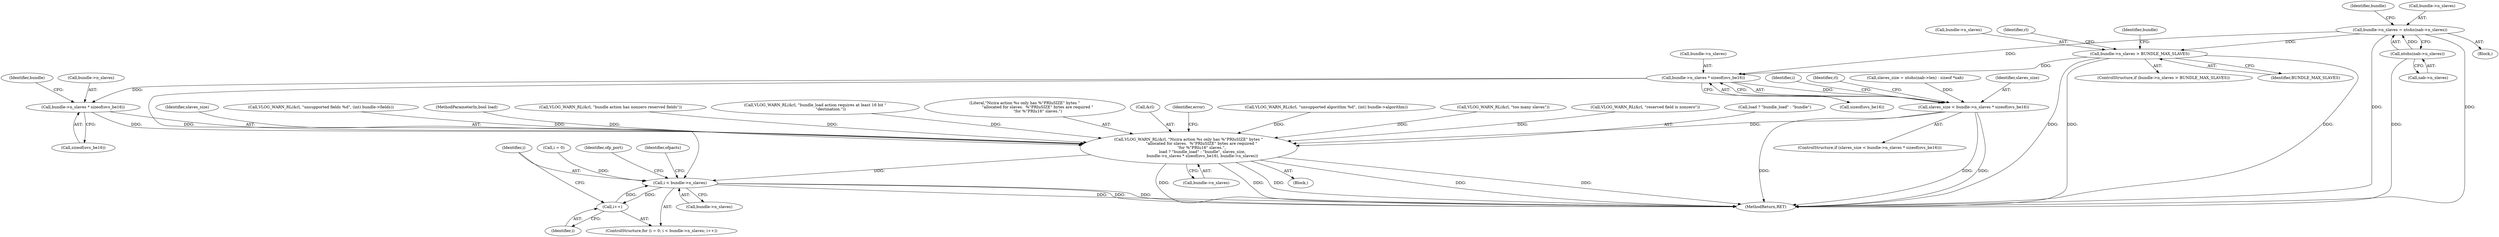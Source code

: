 digraph "1_ovs_9237a63c47bd314b807cda0bd2216264e82edbe8@API" {
"1000334" [label="(Call,bundle->n_slaves * sizeof(ovs_be16))"];
"1000122" [label="(Call,bundle->n_slaves = ntohs(nab->n_slaves))"];
"1000126" [label="(Call,ntohs(nab->n_slaves))"];
"1000191" [label="(Call,bundle->n_slaves > BUNDLE_MAX_SLAVES)"];
"1000332" [label="(Call,slaves_size < bundle->n_slaves * sizeof(ovs_be16))"];
"1000341" [label="(Call,VLOG_WARN_RL(&rl, \"Nicira action %s only has %\"PRIuSIZE\" bytes \"\n                     \"allocated for slaves.  %\"PRIuSIZE\" bytes are required \"\n                     \"for %\"PRIu16\" slaves.\",\n                      load ? \"bundle_load\" : \"bundle\", slaves_size,\n                      bundle->n_slaves * sizeof(ovs_be16), bundle->n_slaves))"];
"1000366" [label="(Call,i < bundle->n_slaves)"];
"1000371" [label="(Call,i++)"];
"1000350" [label="(Call,bundle->n_slaves * sizeof(ovs_be16))"];
"1000363" [label="(Call,i = 0)"];
"1000306" [label="(Call,VLOG_WARN_RL(&rl, \"bundle_load action requires at least 16 bit \"\n                         \"destination.\"))"];
"1000344" [label="(Literal,\"Nicira action %s only has %\"PRIuSIZE\" bytes \"\n                     \"allocated for slaves.  %\"PRIuSIZE\" bytes are required \"\n                     \"for %\"PRIu16\" slaves.\")"];
"1000368" [label="(Call,bundle->n_slaves)"];
"1000341" [label="(Call,VLOG_WARN_RL(&rl, \"Nicira action %s only has %\"PRIuSIZE\" bytes \"\n                     \"allocated for slaves.  %\"PRIuSIZE\" bytes are required \"\n                     \"for %\"PRIu16\" slaves.\",\n                      load ? \"bundle_load\" : \"bundle\", slaves_size,\n                      bundle->n_slaves * sizeof(ovs_be16), bundle->n_slaves))"];
"1000367" [label="(Identifier,i)"];
"1000354" [label="(Call,sizeof(ovs_be16))"];
"1000190" [label="(ControlStructure,if (bundle->n_slaves > BUNDLE_MAX_SLAVES))"];
"1000342" [label="(Call,&rl)"];
"1000364" [label="(Identifier,i)"];
"1000371" [label="(Call,i++)"];
"1000192" [label="(Call,bundle->n_slaves)"];
"1000360" [label="(Identifier,error)"];
"1000366" [label="(Call,i < bundle->n_slaves)"];
"1000215" [label="(Call,VLOG_WARN_RL(&rl, \"unsupported algorithm %d\", (int) bundle->algorithm))"];
"1000127" [label="(Call,nab->n_slaves)"];
"1000338" [label="(Call,sizeof(ovs_be16))"];
"1000343" [label="(Identifier,rl)"];
"1000340" [label="(Block,)"];
"1000376" [label="(Identifier,ofp_port)"];
"1000122" [label="(Call,bundle->n_slaves = ntohs(nab->n_slaves))"];
"1000413" [label="(MethodReturn,RET)"];
"1000132" [label="(Identifier,bundle)"];
"1000331" [label="(ControlStructure,if (slaves_size < bundle->n_slaves * sizeof(ovs_be16)))"];
"1000351" [label="(Call,bundle->n_slaves)"];
"1000357" [label="(Identifier,bundle)"];
"1000197" [label="(Call,VLOG_WARN_RL(&rl, \"too many slaves\"))"];
"1000372" [label="(Identifier,i)"];
"1000335" [label="(Call,bundle->n_slaves)"];
"1000160" [label="(Call,slaves_size = ntohs(nab->len) - sizeof *nab)"];
"1000350" [label="(Call,bundle->n_slaves * sizeof(ovs_be16))"];
"1000199" [label="(Identifier,rl)"];
"1000356" [label="(Call,bundle->n_slaves)"];
"1000247" [label="(Call,VLOG_WARN_RL(&rl, \"reserved field is nonzero\"))"];
"1000398" [label="(Identifier,ofpacts)"];
"1000191" [label="(Call,bundle->n_slaves > BUNDLE_MAX_SLAVES)"];
"1000334" [label="(Call,bundle->n_slaves * sizeof(ovs_be16))"];
"1000345" [label="(Call,load ? \"bundle_load\" : \"bundle\")"];
"1000195" [label="(Identifier,BUNDLE_MAX_SLAVES)"];
"1000206" [label="(Identifier,bundle)"];
"1000349" [label="(Identifier,slaves_size)"];
"1000123" [label="(Call,bundle->n_slaves)"];
"1000180" [label="(Call,VLOG_WARN_RL(&rl, \"unsupported fields %d\", (int) bundle->fields))"];
"1000362" [label="(ControlStructure,for (i = 0; i < bundle->n_slaves; i++))"];
"1000333" [label="(Identifier,slaves_size)"];
"1000332" [label="(Call,slaves_size < bundle->n_slaves * sizeof(ovs_be16))"];
"1000106" [label="(Block,)"];
"1000126" [label="(Call,ntohs(nab->n_slaves))"];
"1000101" [label="(MethodParameterIn,bool load)"];
"1000324" [label="(Call,VLOG_WARN_RL(&rl, \"bundle action has nonzero reserved fields\"))"];
"1000334" -> "1000332"  [label="AST: "];
"1000334" -> "1000338"  [label="CFG: "];
"1000335" -> "1000334"  [label="AST: "];
"1000338" -> "1000334"  [label="AST: "];
"1000332" -> "1000334"  [label="CFG: "];
"1000334" -> "1000332"  [label="DDG: "];
"1000122" -> "1000334"  [label="DDG: "];
"1000191" -> "1000334"  [label="DDG: "];
"1000334" -> "1000350"  [label="DDG: "];
"1000334" -> "1000366"  [label="DDG: "];
"1000122" -> "1000106"  [label="AST: "];
"1000122" -> "1000126"  [label="CFG: "];
"1000123" -> "1000122"  [label="AST: "];
"1000126" -> "1000122"  [label="AST: "];
"1000132" -> "1000122"  [label="CFG: "];
"1000122" -> "1000413"  [label="DDG: "];
"1000122" -> "1000413"  [label="DDG: "];
"1000126" -> "1000122"  [label="DDG: "];
"1000122" -> "1000191"  [label="DDG: "];
"1000126" -> "1000127"  [label="CFG: "];
"1000127" -> "1000126"  [label="AST: "];
"1000126" -> "1000413"  [label="DDG: "];
"1000191" -> "1000190"  [label="AST: "];
"1000191" -> "1000195"  [label="CFG: "];
"1000192" -> "1000191"  [label="AST: "];
"1000195" -> "1000191"  [label="AST: "];
"1000199" -> "1000191"  [label="CFG: "];
"1000206" -> "1000191"  [label="CFG: "];
"1000191" -> "1000413"  [label="DDG: "];
"1000191" -> "1000413"  [label="DDG: "];
"1000191" -> "1000413"  [label="DDG: "];
"1000332" -> "1000331"  [label="AST: "];
"1000333" -> "1000332"  [label="AST: "];
"1000343" -> "1000332"  [label="CFG: "];
"1000364" -> "1000332"  [label="CFG: "];
"1000332" -> "1000413"  [label="DDG: "];
"1000332" -> "1000413"  [label="DDG: "];
"1000332" -> "1000413"  [label="DDG: "];
"1000160" -> "1000332"  [label="DDG: "];
"1000332" -> "1000341"  [label="DDG: "];
"1000341" -> "1000340"  [label="AST: "];
"1000341" -> "1000356"  [label="CFG: "];
"1000342" -> "1000341"  [label="AST: "];
"1000344" -> "1000341"  [label="AST: "];
"1000345" -> "1000341"  [label="AST: "];
"1000349" -> "1000341"  [label="AST: "];
"1000350" -> "1000341"  [label="AST: "];
"1000356" -> "1000341"  [label="AST: "];
"1000360" -> "1000341"  [label="CFG: "];
"1000341" -> "1000413"  [label="DDG: "];
"1000341" -> "1000413"  [label="DDG: "];
"1000341" -> "1000413"  [label="DDG: "];
"1000341" -> "1000413"  [label="DDG: "];
"1000341" -> "1000413"  [label="DDG: "];
"1000247" -> "1000341"  [label="DDG: "];
"1000215" -> "1000341"  [label="DDG: "];
"1000306" -> "1000341"  [label="DDG: "];
"1000180" -> "1000341"  [label="DDG: "];
"1000324" -> "1000341"  [label="DDG: "];
"1000197" -> "1000341"  [label="DDG: "];
"1000101" -> "1000341"  [label="DDG: "];
"1000350" -> "1000341"  [label="DDG: "];
"1000341" -> "1000366"  [label="DDG: "];
"1000366" -> "1000362"  [label="AST: "];
"1000366" -> "1000368"  [label="CFG: "];
"1000367" -> "1000366"  [label="AST: "];
"1000368" -> "1000366"  [label="AST: "];
"1000376" -> "1000366"  [label="CFG: "];
"1000398" -> "1000366"  [label="CFG: "];
"1000366" -> "1000413"  [label="DDG: "];
"1000366" -> "1000413"  [label="DDG: "];
"1000366" -> "1000413"  [label="DDG: "];
"1000363" -> "1000366"  [label="DDG: "];
"1000371" -> "1000366"  [label="DDG: "];
"1000366" -> "1000371"  [label="DDG: "];
"1000371" -> "1000362"  [label="AST: "];
"1000371" -> "1000372"  [label="CFG: "];
"1000372" -> "1000371"  [label="AST: "];
"1000367" -> "1000371"  [label="CFG: "];
"1000350" -> "1000354"  [label="CFG: "];
"1000351" -> "1000350"  [label="AST: "];
"1000354" -> "1000350"  [label="AST: "];
"1000357" -> "1000350"  [label="CFG: "];
}
